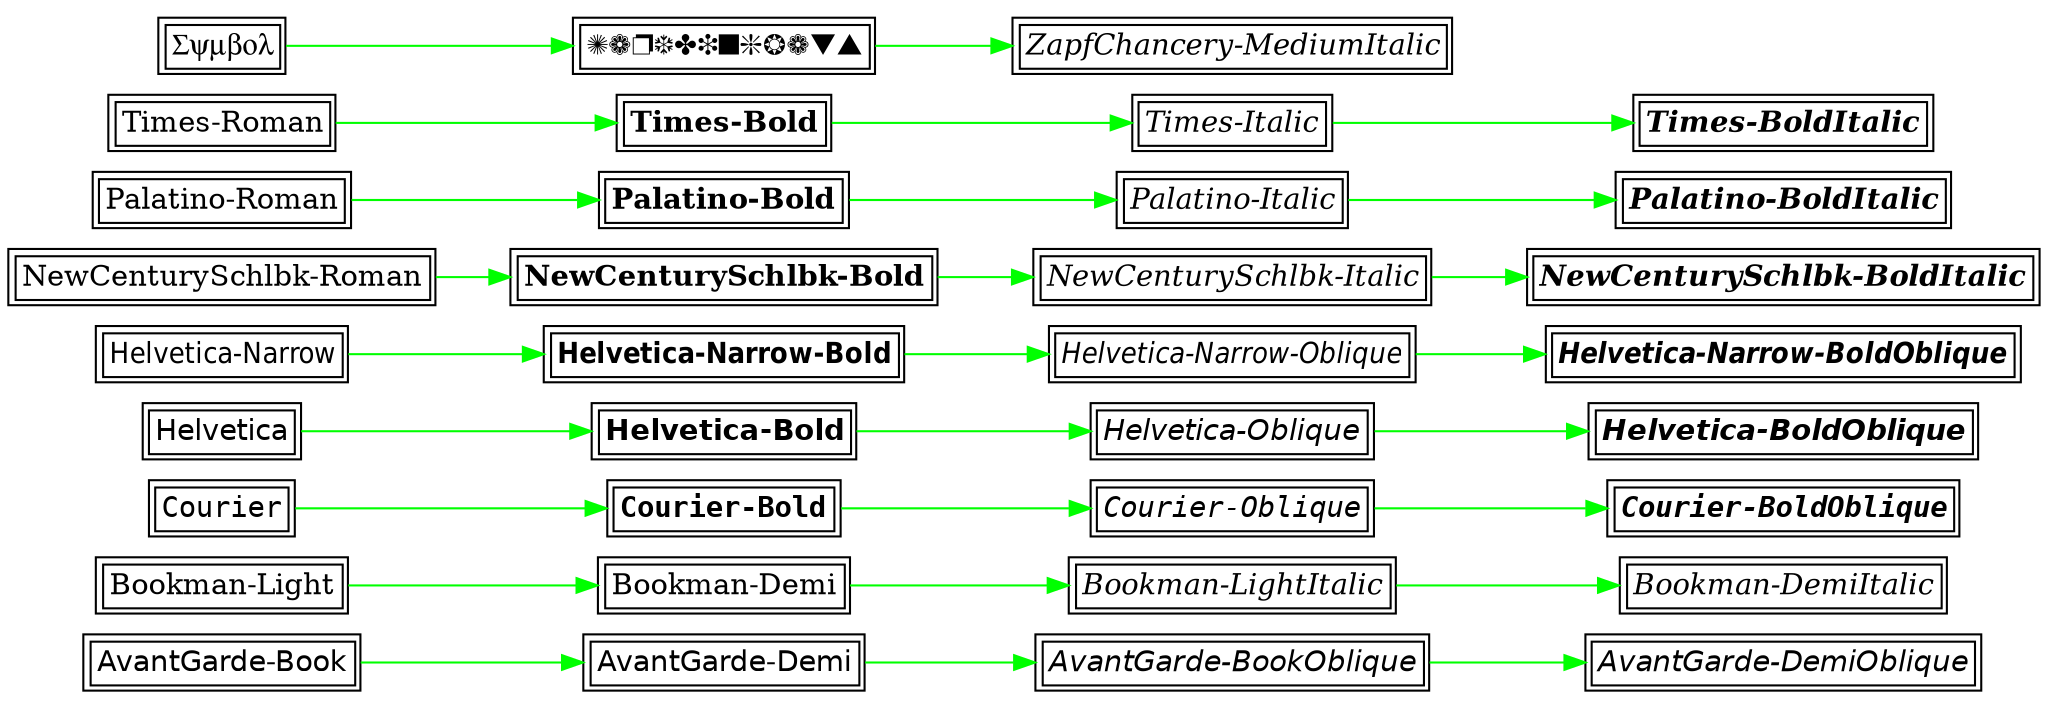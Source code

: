 digraph G {
rankdir=LR
nodesep=0
node [shape=none margin=0 label = <<table border='1'><tr><td>\N</td></tr></table>>]
edge [color=green]
"AvantGarde-Book" [fontname="AvantGarde-Book"]
"AvantGarde-Demi" [fontname="AvantGarde-Demi"]
"AvantGarde-BookOblique" [fontname="AvantGarde-BookOblique"]
"AvantGarde-DemiOblique" [fontname="AvantGarde-DemiOblique"]

"AvantGarde-Book" -> "AvantGarde-Demi" ->  "AvantGarde-BookOblique" -> "AvantGarde-DemiOblique"

"Bookman-Light" [fontname="Bookman-Light"]
"Bookman-Demi" [fontname="Bookman-Demi"]
"Bookman-LightItalic" [fontname="Bookman-LightItalic"]
"Bookman-DemiItalic" [fontname="Bookman-DemiItalic"]

"Bookman-Light" -> "Bookman-Demi" -> "Bookman-LightItalic" -> "Bookman-DemiItalic"

"Courier" [fontname="Courier"]
"Courier-Bold" [fontname="Courier-Bold"]
"Courier-Oblique" [fontname="Courier-Oblique"]
"Courier-BoldOblique" [fontname="Courier-BoldOblique"]

"Courier" -> "Courier-Bold" -> "Courier-Oblique" -> "Courier-BoldOblique"

"Helvetica" [fontname="Helvetica"]
"Helvetica-Bold" [fontname="Helvetica-Bold"]
"Helvetica-Oblique" [fontname="Helvetica-Oblique"]
"Helvetica-BoldOblique" [fontname="Helvetica-BoldOblique"]

"Helvetica-Narrow" [fontname="Helvetica-Narrow"]
"Helvetica-Narrow-Bold" [fontname="Helvetica-Narrow-Bold"]
"Helvetica-Narrow-Oblique" [fontname="Helvetica-Narrow-Oblique"]
"Helvetica-Narrow-BoldOblique" [fontname="Helvetica-Narrow-BoldOblique"]

"Helvetica" -> "Helvetica-Bold" -> "Helvetica-Oblique" -> "Helvetica-BoldOblique"

"Helvetica-Narrow" -> "Helvetica-Narrow-Bold" -> "Helvetica-Narrow-Oblique" -> "Helvetica-Narrow-BoldOblique"

"NewCenturySchlbk-Roman" [fontname="NewCenturySchlbk-Roman"]
"NewCenturySchlbk-Bold" [fontname="NewCenturySchlbk-Bold"]
"NewCenturySchlbk-Italic" [fontname="NewCenturySchlbk-Italic"]
"NewCenturySchlbk-BoldItalic" [fontname="NewCenturySchlbk-BoldItalic"]

"NewCenturySchlbk-Roman" -> "NewCenturySchlbk-Bold" -> "NewCenturySchlbk-Italic" -> "NewCenturySchlbk-BoldItalic"

"Palatino-Roman" [fontname="Palatino-Roman"]
"Palatino-Bold" [fontname="Palatino-Bold"]
"Palatino-Italic" [fontname="Palatino-Italic"]
"Palatino-BoldItalic" [fontname="Palatino-BoldItalic"]

"Palatino-Roman" -> "Palatino-Bold" -> "Palatino-Italic" -> "Palatino-BoldItalic"

"Times-Roman" [fontname="Times-Roman"]
"Times-Bold" [fontname="Times-Bold"]
"Times-Italic" [fontname="Times-Italic"]
"Times-BoldItalic" [fontname="Times-BoldItalic"]

"Times-Roman" -> "Times-Bold" -> "Times-Italic" -> "Times-BoldItalic"

"ZapfChancery-MediumItalic" [fontname="ZapfChancery-MediumItalic"]
"ZapfDingbats" [fontname="ZapfDingbats"]
"Symbol" [fontname="Symbol"]

"Symbol" -> "ZapfDingbats" -> "ZapfChancery-MediumItalic"
}

